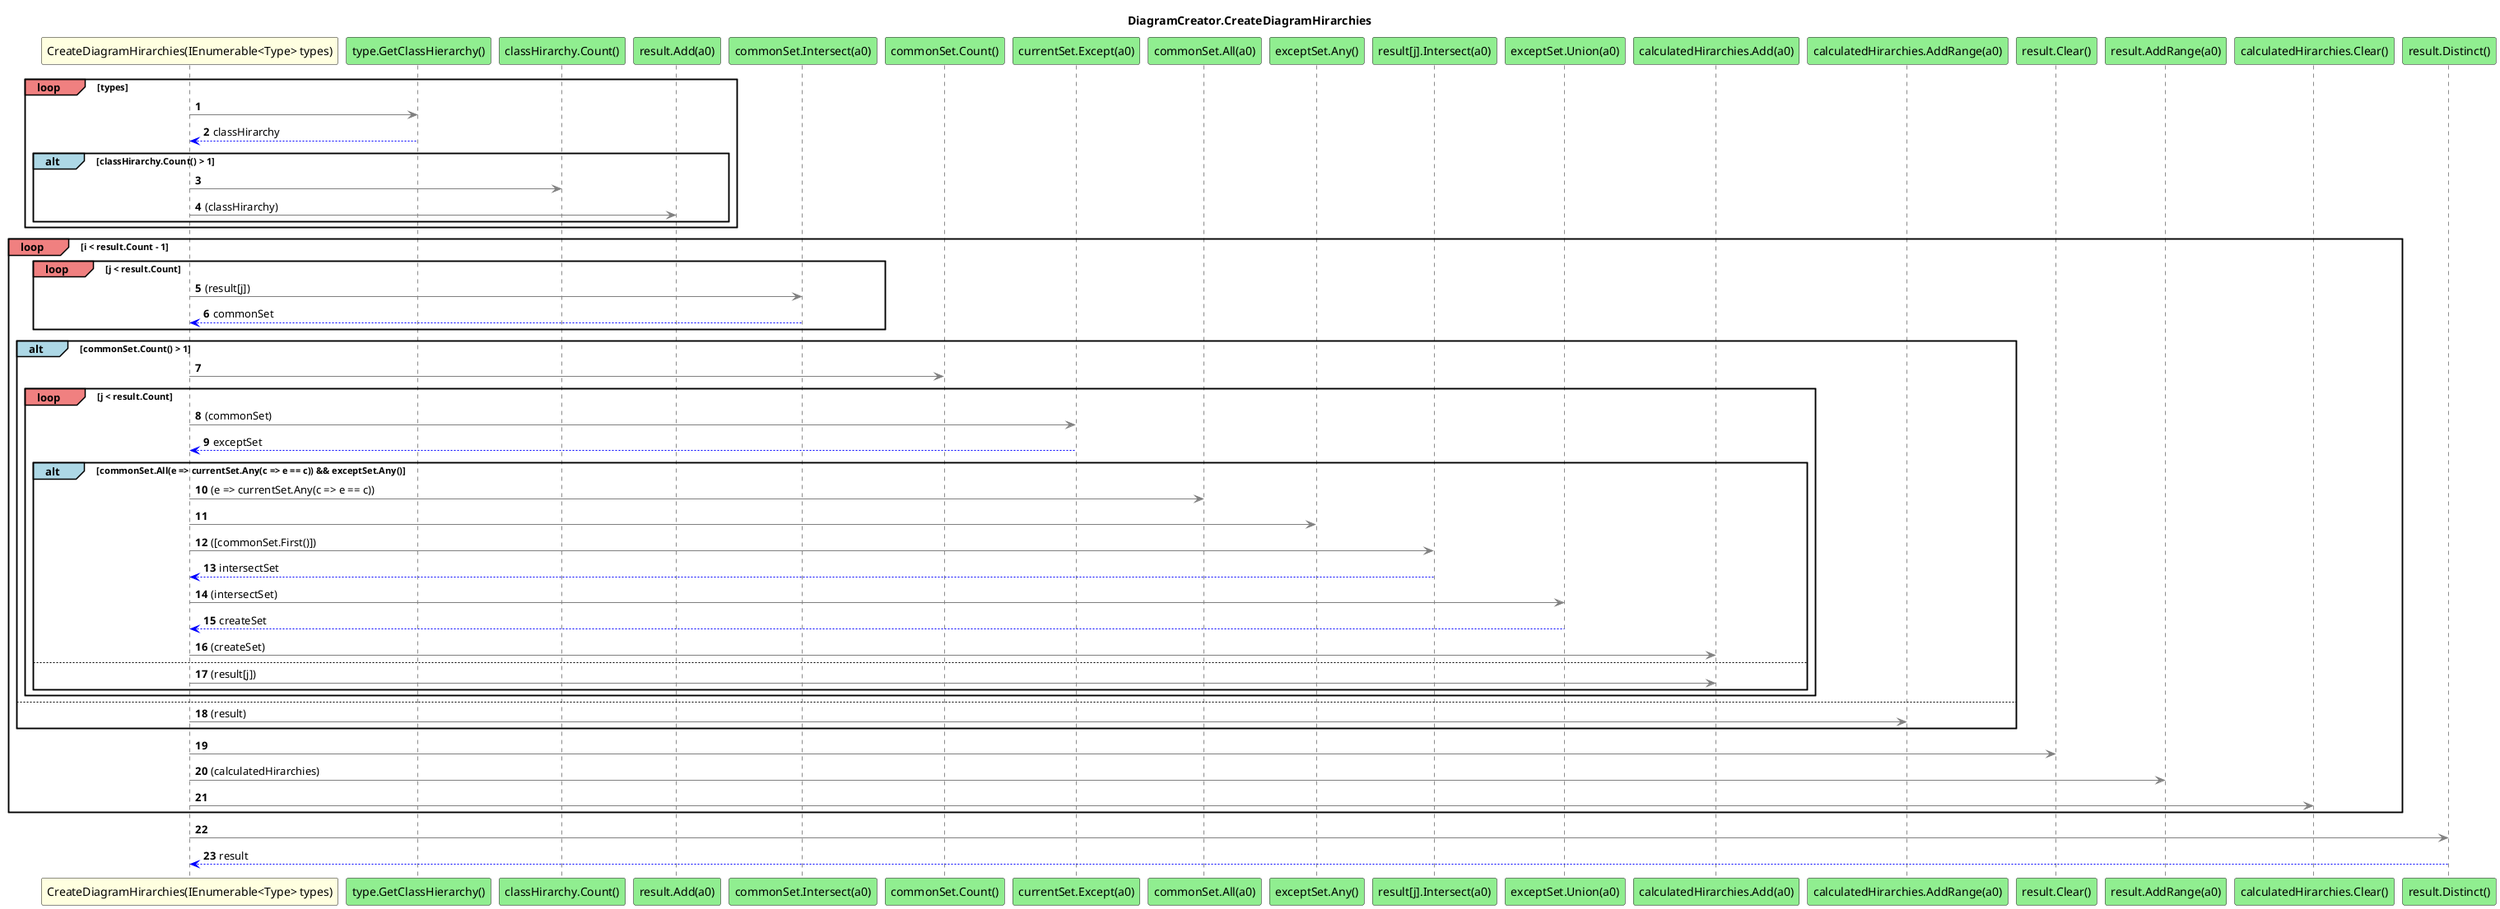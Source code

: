 @startuml DiagramCreator.CreateDiagramHirarchies
title DiagramCreator.CreateDiagramHirarchies
participant "CreateDiagramHirarchies(IEnumerable<Type> types)" as CreateDiagramHirarchies_p0 #LightYellow
participant "type.GetClassHierarchy()" as type_GetClassHierarchy #LightGreen
participant "classHirarchy.Count()" as classHirarchy_Count #LightGreen
participant "result.Add(a0)" as result_Add_a0 #LightGreen
participant "commonSet.Intersect(a0)" as commonSet_Intersect_a0 #LightGreen
participant "commonSet.Count()" as commonSet_Count #LightGreen
participant "currentSet.Except(a0)" as currentSet_Except_a0 #LightGreen
participant "commonSet.All(a0)" as commonSet_All_a0 #LightGreen
participant "exceptSet.Any()" as exceptSet_Any #LightGreen
participant "result[j].Intersect(a0)" as result_j_Intersect_a0 #LightGreen
participant "exceptSet.Union(a0)" as exceptSet_Union_a0 #LightGreen
participant "calculatedHirarchies.Add(a0)" as calculatedHirarchies_Add_a0 #LightGreen
participant "calculatedHirarchies.AddRange(a0)" as calculatedHirarchies_AddRange_a0 #LightGreen
participant "result.Clear()" as result_Clear #LightGreen
participant "result.AddRange(a0)" as result_AddRange_a0 #LightGreen
participant "calculatedHirarchies.Clear()" as calculatedHirarchies_Clear #LightGreen
participant "result.Distinct()" as result_Distinct #LightGreen
autonumber
loop#LightCoral types
 CreateDiagramHirarchies_p0 -[#grey]> type_GetClassHierarchy
 type_GetClassHierarchy -[#blue]-> CreateDiagramHirarchies_p0 : classHirarchy
 alt#LightBlue classHirarchy.Count() > 1
 CreateDiagramHirarchies_p0 -[#grey]> classHirarchy_Count
 CreateDiagramHirarchies_p0 -[#grey]> result_Add_a0 : (classHirarchy)
 end
end
loop#LightCoral i < result.Count - 1
 loop#LightCoral j < result.Count
 CreateDiagramHirarchies_p0 -[#grey]> commonSet_Intersect_a0 : (result[j])
 commonSet_Intersect_a0 -[#blue]-> CreateDiagramHirarchies_p0 : commonSet
 end
 alt#LightBlue commonSet.Count() > 1
 CreateDiagramHirarchies_p0 -[#grey]> commonSet_Count
 loop#LightCoral j < result.Count
 CreateDiagramHirarchies_p0 -[#grey]> currentSet_Except_a0 : (commonSet)
 currentSet_Except_a0 -[#blue]-> CreateDiagramHirarchies_p0 : exceptSet
 alt#LightBlue commonSet.All(e => currentSet.Any(c => e == c)) && exceptSet.Any()
 CreateDiagramHirarchies_p0 -[#grey]> commonSet_All_a0 : (e => currentSet.Any(c => e == c))
 CreateDiagramHirarchies_p0 -[#grey]> exceptSet_Any
 CreateDiagramHirarchies_p0 -[#grey]> result_j_Intersect_a0 : ([commonSet.First()])
 result_j_Intersect_a0 -[#blue]-> CreateDiagramHirarchies_p0 : intersectSet
 CreateDiagramHirarchies_p0 -[#grey]> exceptSet_Union_a0 : (intersectSet)
 exceptSet_Union_a0 -[#blue]-> CreateDiagramHirarchies_p0 : createSet
 CreateDiagramHirarchies_p0 -[#grey]> calculatedHirarchies_Add_a0 : (createSet)
 else
 CreateDiagramHirarchies_p0 -[#grey]> calculatedHirarchies_Add_a0 : (result[j])
 end
 end
 else
 CreateDiagramHirarchies_p0 -[#grey]> calculatedHirarchies_AddRange_a0 : (result)
 end
 CreateDiagramHirarchies_p0 -[#grey]> result_Clear
 CreateDiagramHirarchies_p0 -[#grey]> result_AddRange_a0 : (calculatedHirarchies)
 CreateDiagramHirarchies_p0 -[#grey]> calculatedHirarchies_Clear
end
CreateDiagramHirarchies_p0 -[#grey]> result_Distinct
result_Distinct -[#blue]-> CreateDiagramHirarchies_p0 : result
@enduml
